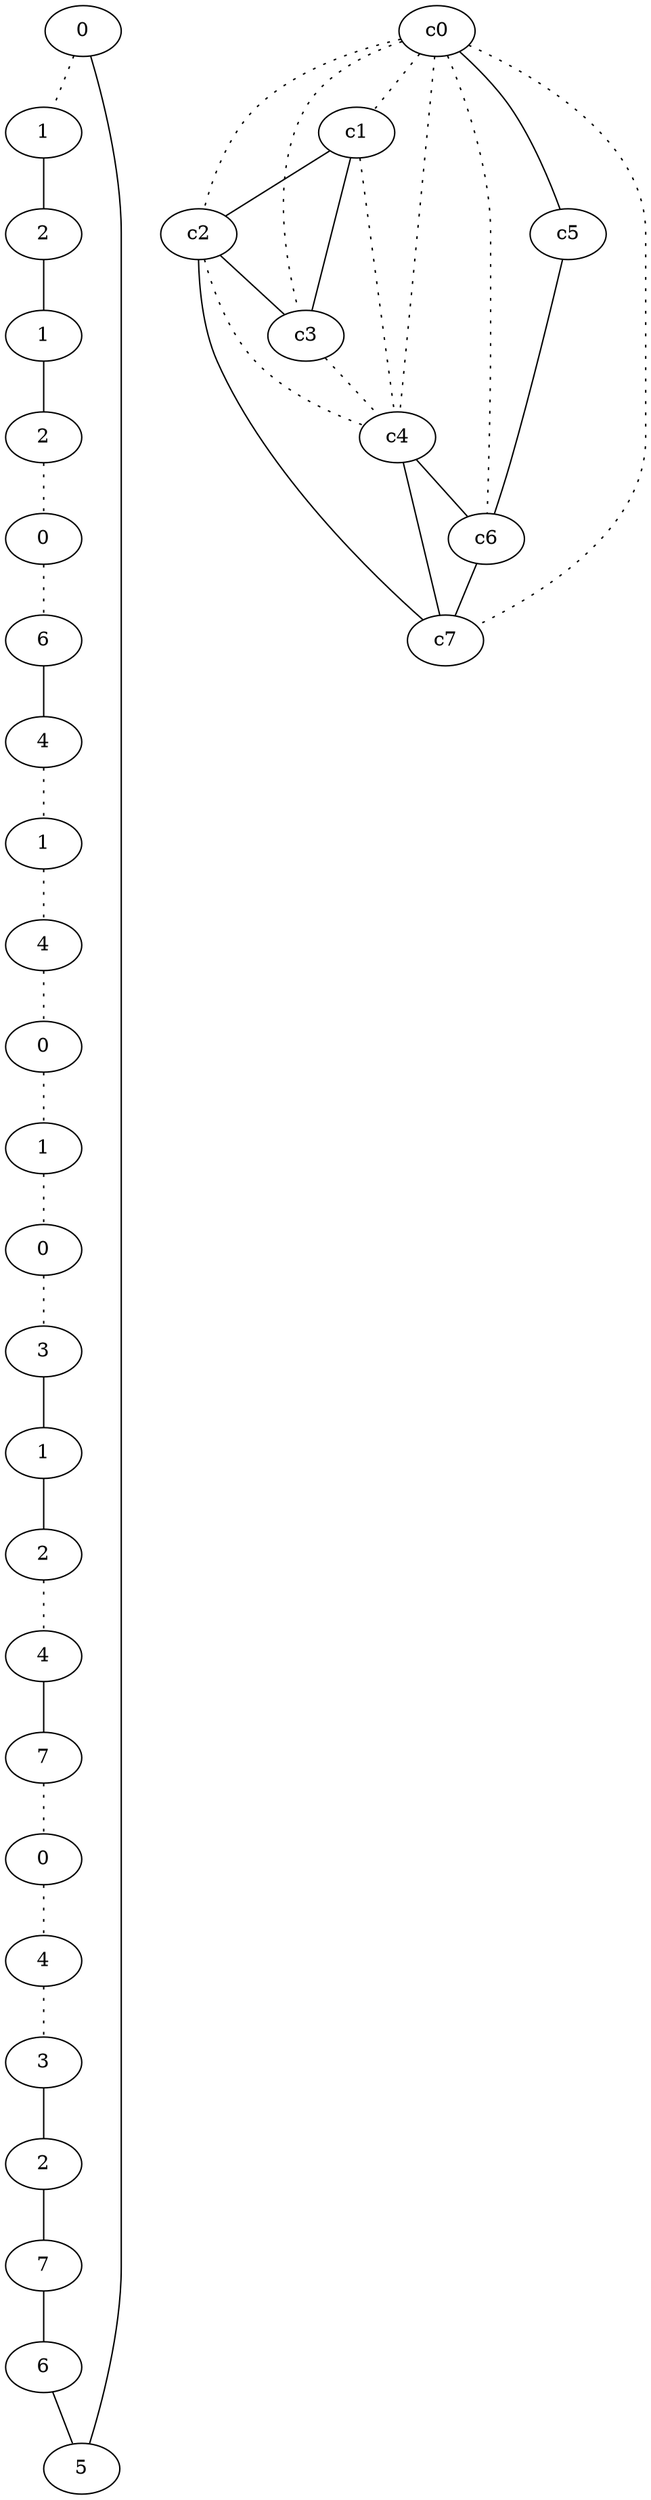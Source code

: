 graph {
a0[label=0];
a1[label=1];
a2[label=2];
a3[label=1];
a4[label=2];
a5[label=0];
a6[label=6];
a7[label=4];
a8[label=1];
a9[label=4];
a10[label=0];
a11[label=1];
a12[label=0];
a13[label=3];
a14[label=1];
a15[label=2];
a16[label=4];
a17[label=7];
a18[label=0];
a19[label=4];
a20[label=3];
a21[label=2];
a22[label=7];
a23[label=6];
a24[label=5];
a0 -- a1 [style=dotted];
a0 -- a24;
a1 -- a2;
a2 -- a3;
a3 -- a4;
a4 -- a5 [style=dotted];
a5 -- a6 [style=dotted];
a6 -- a7;
a7 -- a8 [style=dotted];
a8 -- a9 [style=dotted];
a9 -- a10 [style=dotted];
a10 -- a11 [style=dotted];
a11 -- a12 [style=dotted];
a12 -- a13 [style=dotted];
a13 -- a14;
a14 -- a15;
a15 -- a16 [style=dotted];
a16 -- a17;
a17 -- a18 [style=dotted];
a18 -- a19 [style=dotted];
a19 -- a20 [style=dotted];
a20 -- a21;
a21 -- a22;
a22 -- a23;
a23 -- a24;
c0 -- c1 [style=dotted];
c0 -- c2 [style=dotted];
c0 -- c3 [style=dotted];
c0 -- c4 [style=dotted];
c0 -- c5;
c0 -- c6 [style=dotted];
c0 -- c7 [style=dotted];
c1 -- c2;
c1 -- c3;
c1 -- c4 [style=dotted];
c2 -- c3;
c2 -- c4 [style=dotted];
c2 -- c7;
c3 -- c4 [style=dotted];
c4 -- c6;
c4 -- c7;
c5 -- c6;
c6 -- c7;
}
